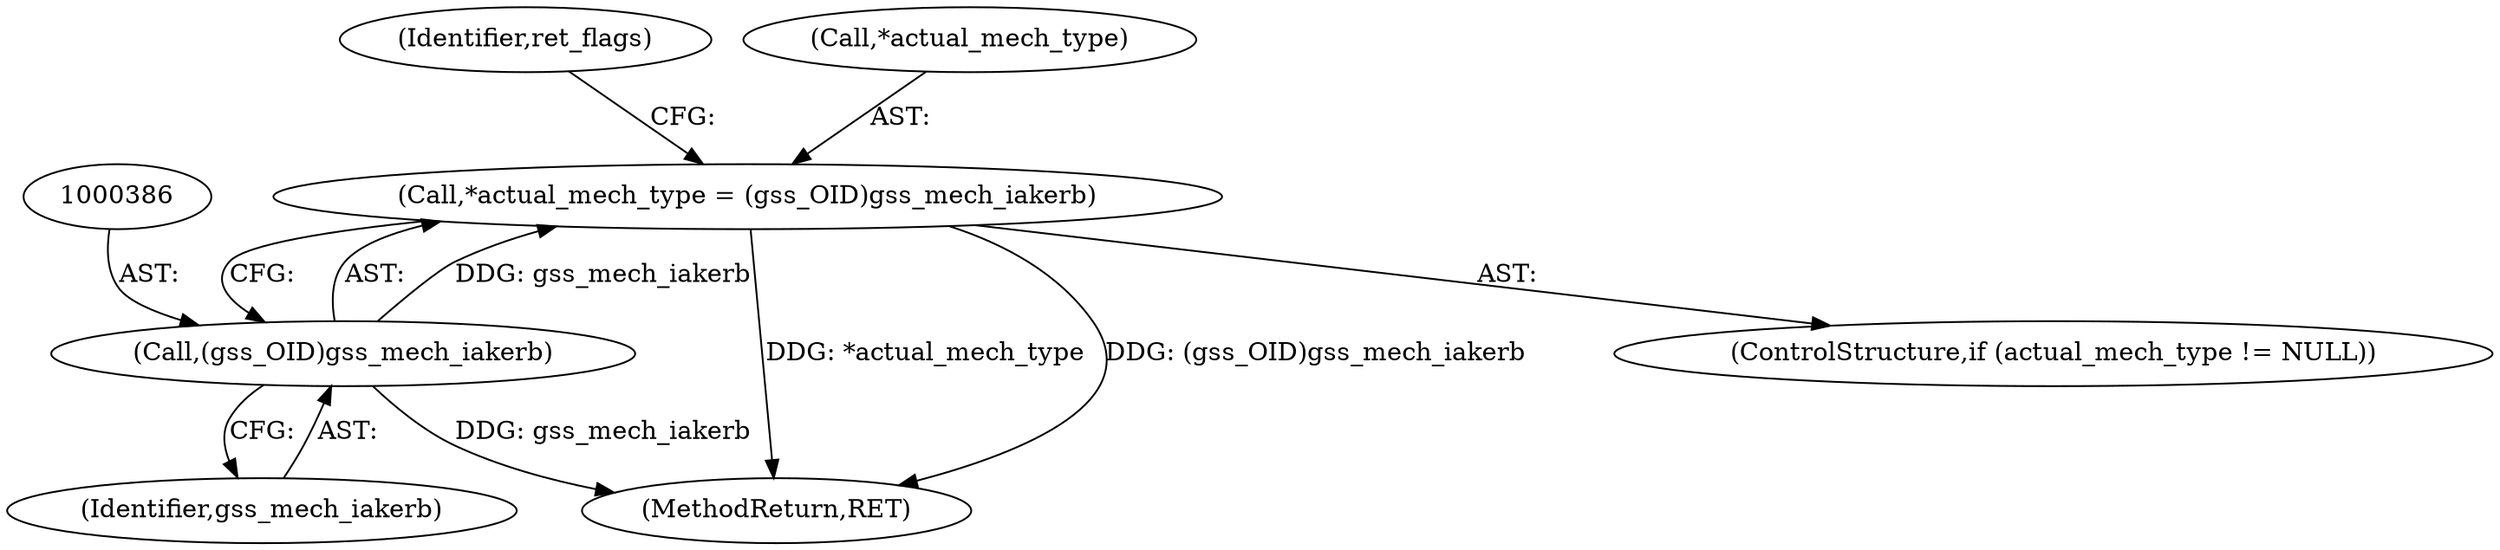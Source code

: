 digraph "0_krb5_e04f0283516e80d2f93366e0d479d13c9b5c8c2a_3@pointer" {
"1000382" [label="(Call,*actual_mech_type = (gss_OID)gss_mech_iakerb)"];
"1000385" [label="(Call,(gss_OID)gss_mech_iakerb)"];
"1000429" [label="(MethodReturn,RET)"];
"1000387" [label="(Identifier,gss_mech_iakerb)"];
"1000382" [label="(Call,*actual_mech_type = (gss_OID)gss_mech_iakerb)"];
"1000385" [label="(Call,(gss_OID)gss_mech_iakerb)"];
"1000378" [label="(ControlStructure,if (actual_mech_type != NULL))"];
"1000390" [label="(Identifier,ret_flags)"];
"1000383" [label="(Call,*actual_mech_type)"];
"1000382" -> "1000378"  [label="AST: "];
"1000382" -> "1000385"  [label="CFG: "];
"1000383" -> "1000382"  [label="AST: "];
"1000385" -> "1000382"  [label="AST: "];
"1000390" -> "1000382"  [label="CFG: "];
"1000382" -> "1000429"  [label="DDG: *actual_mech_type"];
"1000382" -> "1000429"  [label="DDG: (gss_OID)gss_mech_iakerb"];
"1000385" -> "1000382"  [label="DDG: gss_mech_iakerb"];
"1000385" -> "1000387"  [label="CFG: "];
"1000386" -> "1000385"  [label="AST: "];
"1000387" -> "1000385"  [label="AST: "];
"1000385" -> "1000429"  [label="DDG: gss_mech_iakerb"];
}
